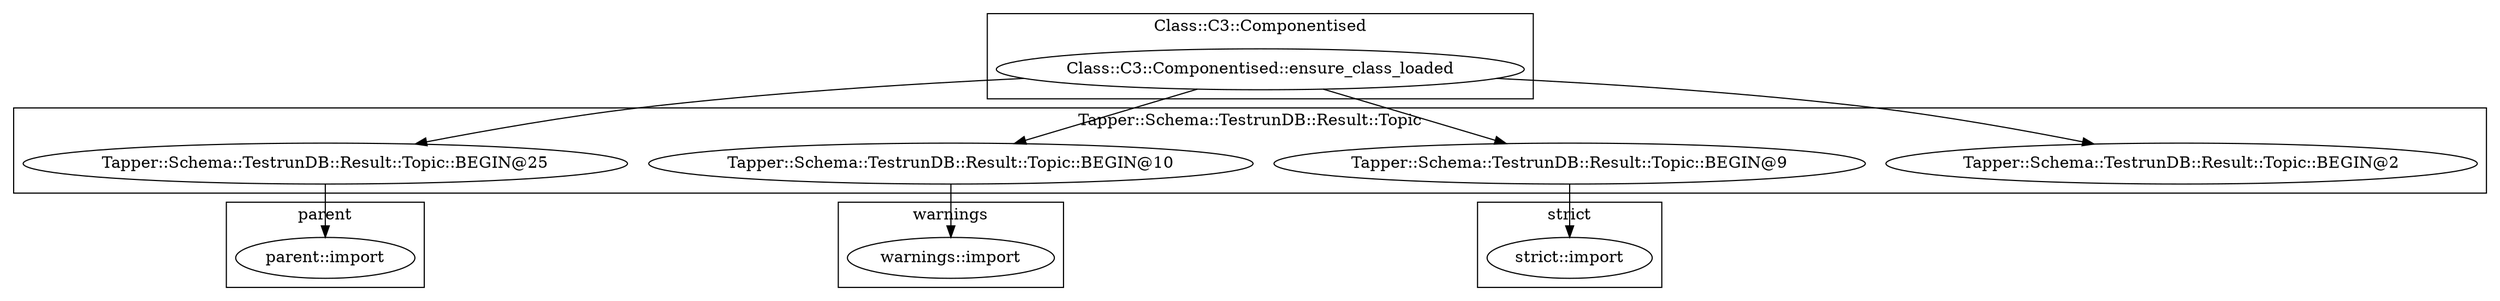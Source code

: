 digraph {
graph [overlap=false]
subgraph cluster_Tapper_Schema_TestrunDB_Result_Topic {
	label="Tapper::Schema::TestrunDB::Result::Topic";
	"Tapper::Schema::TestrunDB::Result::Topic::BEGIN@2";
	"Tapper::Schema::TestrunDB::Result::Topic::BEGIN@25";
	"Tapper::Schema::TestrunDB::Result::Topic::BEGIN@10";
	"Tapper::Schema::TestrunDB::Result::Topic::BEGIN@9";
}
subgraph cluster_parent {
	label="parent";
	"parent::import";
}
subgraph cluster_Class_C3_Componentised {
	label="Class::C3::Componentised";
	"Class::C3::Componentised::ensure_class_loaded";
}
subgraph cluster_warnings {
	label="warnings";
	"warnings::import";
}
subgraph cluster_strict {
	label="strict";
	"strict::import";
}
"Class::C3::Componentised::ensure_class_loaded" -> "Tapper::Schema::TestrunDB::Result::Topic::BEGIN@10";
"Tapper::Schema::TestrunDB::Result::Topic::BEGIN@10" -> "warnings::import";
"Tapper::Schema::TestrunDB::Result::Topic::BEGIN@9" -> "strict::import";
"Tapper::Schema::TestrunDB::Result::Topic::BEGIN@25" -> "parent::import";
"Class::C3::Componentised::ensure_class_loaded" -> "Tapper::Schema::TestrunDB::Result::Topic::BEGIN@9";
"Class::C3::Componentised::ensure_class_loaded" -> "Tapper::Schema::TestrunDB::Result::Topic::BEGIN@25";
"Class::C3::Componentised::ensure_class_loaded" -> "Tapper::Schema::TestrunDB::Result::Topic::BEGIN@2";
}
